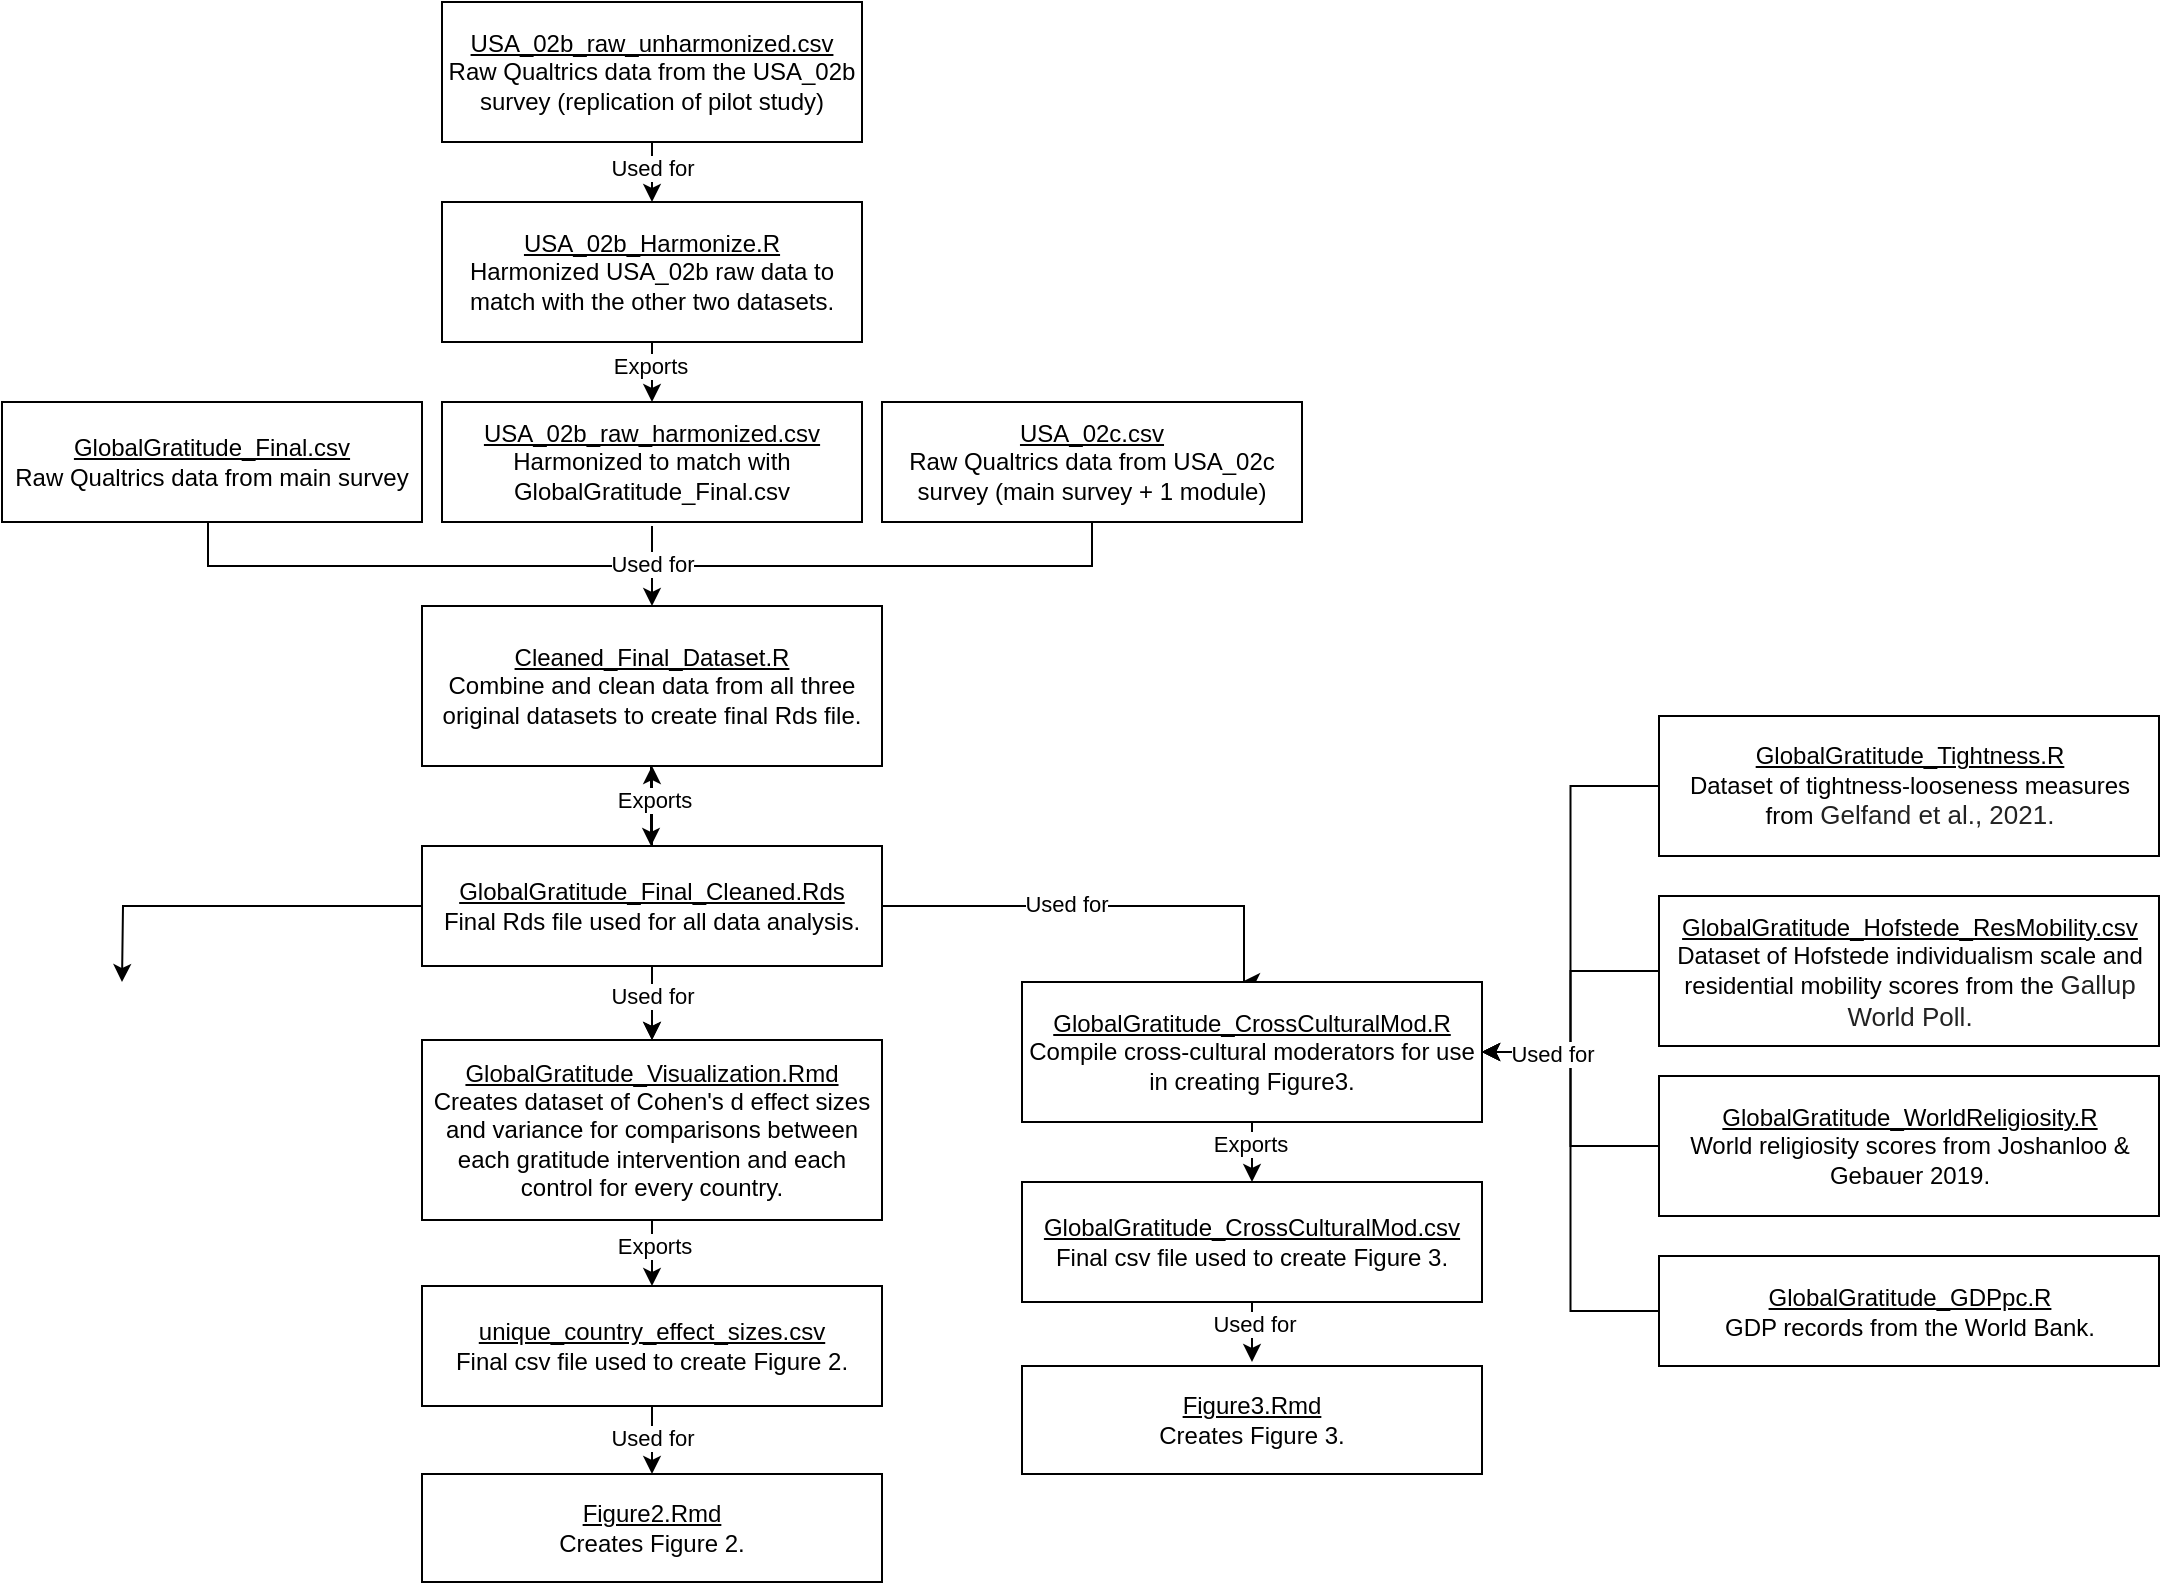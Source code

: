 <mxfile version="26.2.14">
  <diagram name="Page-1" id="geDB2yIjoZFIldEb_VjC">
    <mxGraphModel dx="1426" dy="871" grid="1" gridSize="10" guides="1" tooltips="1" connect="1" arrows="1" fold="1" page="1" pageScale="1" pageWidth="850" pageHeight="1100" math="0" shadow="0">
      <root>
        <mxCell id="0" />
        <mxCell id="1" parent="0" />
        <mxCell id="z9q1VAa0Q0Au0Lvns-ut-14" style="edgeStyle=orthogonalEdgeStyle;rounded=0;orthogonalLoop=1;jettySize=auto;html=1;endArrow=none;startFill=0;entryX=0.524;entryY=1;entryDx=0;entryDy=0;entryPerimeter=0;" parent="1" source="De1eZjqfpODv19dZXhUb-1" target="De1eZjqfpODv19dZXhUb-7" edge="1">
          <mxGeometry relative="1" as="geometry">
            <mxPoint x="642.5" y="332" as="targetPoint" />
            <mxPoint x="202.5" y="332" as="sourcePoint" />
            <Array as="points">
              <mxPoint x="203" y="352" />
              <mxPoint x="645" y="352" />
              <mxPoint x="645" y="322" />
            </Array>
          </mxGeometry>
        </mxCell>
        <mxCell id="De1eZjqfpODv19dZXhUb-1" value="&lt;u&gt;GlobalGratitude_Final.csv&lt;/u&gt;&lt;div&gt;Raw Qualtrics data from main survey&lt;/div&gt;" style="rounded=0;whiteSpace=wrap;html=1;" parent="1" vertex="1">
          <mxGeometry x="100" y="270" width="210" height="60" as="geometry" />
        </mxCell>
        <mxCell id="z9q1VAa0Q0Au0Lvns-ut-27" style="edgeStyle=orthogonalEdgeStyle;rounded=0;orthogonalLoop=1;jettySize=auto;html=1;exitX=0.5;exitY=1;exitDx=0;exitDy=0;entryX=0.5;entryY=0;entryDx=0;entryDy=0;" parent="1" source="De1eZjqfpODv19dZXhUb-2" target="z9q1VAa0Q0Au0Lvns-ut-26" edge="1">
          <mxGeometry relative="1" as="geometry" />
        </mxCell>
        <mxCell id="z9q1VAa0Q0Au0Lvns-ut-28" value="Used for" style="edgeLabel;html=1;align=center;verticalAlign=middle;resizable=0;points=[];" parent="z9q1VAa0Q0Au0Lvns-ut-27" vertex="1" connectable="0">
          <mxGeometry x="-0.133" relative="1" as="geometry">
            <mxPoint as="offset" />
          </mxGeometry>
        </mxCell>
        <mxCell id="De1eZjqfpODv19dZXhUb-2" value="&lt;u&gt;USA_02b_raw_unharmonized.csv&lt;/u&gt;&lt;div&gt;Raw Qualtrics data from the USA_02b survey (replication of pilot study)&lt;/div&gt;" style="rounded=0;whiteSpace=wrap;html=1;" parent="1" vertex="1">
          <mxGeometry x="320" y="70" width="210" height="70" as="geometry" />
        </mxCell>
        <mxCell id="De1eZjqfpODv19dZXhUb-6" value="&lt;u&gt;USA_02b_raw_harmonized.csv&lt;/u&gt;&lt;div&gt;Harmonized to match with GlobalGratitude_Final.csv&lt;/div&gt;" style="rounded=0;whiteSpace=wrap;html=1;" parent="1" vertex="1">
          <mxGeometry x="320" y="270" width="210" height="60" as="geometry" />
        </mxCell>
        <mxCell id="De1eZjqfpODv19dZXhUb-7" value="&lt;div&gt;&lt;u&gt;USA_02c.csv&lt;/u&gt;&lt;/div&gt;&lt;div&gt;Raw Qualtrics data from USA_02c survey (main survey + 1 module)&lt;/div&gt;" style="rounded=0;whiteSpace=wrap;html=1;" parent="1" vertex="1">
          <mxGeometry x="540" y="270" width="210" height="60" as="geometry" />
        </mxCell>
        <mxCell id="z9q1VAa0Q0Au0Lvns-ut-19" style="edgeStyle=orthogonalEdgeStyle;rounded=0;orthogonalLoop=1;jettySize=auto;html=1;exitX=0.5;exitY=1;exitDx=0;exitDy=0;entryX=0.5;entryY=0;entryDx=0;entryDy=0;" parent="1" source="De1eZjqfpODv19dZXhUb-10" target="De1eZjqfpODv19dZXhUb-14" edge="1">
          <mxGeometry relative="1" as="geometry" />
        </mxCell>
        <mxCell id="RnCf14qXrR9SS4oPR-BJ-1" value="" style="edgeStyle=orthogonalEdgeStyle;rounded=0;orthogonalLoop=1;jettySize=auto;html=1;" edge="1" parent="1" source="De1eZjqfpODv19dZXhUb-10" target="De1eZjqfpODv19dZXhUb-18">
          <mxGeometry relative="1" as="geometry" />
        </mxCell>
        <mxCell id="RnCf14qXrR9SS4oPR-BJ-6" value="" style="edgeStyle=orthogonalEdgeStyle;rounded=0;orthogonalLoop=1;jettySize=auto;html=1;" edge="1" parent="1" source="De1eZjqfpODv19dZXhUb-10" target="De1eZjqfpODv19dZXhUb-14">
          <mxGeometry relative="1" as="geometry" />
        </mxCell>
        <mxCell id="RnCf14qXrR9SS4oPR-BJ-10" value="Used for" style="edgeLabel;html=1;align=center;verticalAlign=middle;resizable=0;points=[];" vertex="1" connectable="0" parent="RnCf14qXrR9SS4oPR-BJ-6">
          <mxGeometry x="-0.302" relative="1" as="geometry">
            <mxPoint as="offset" />
          </mxGeometry>
        </mxCell>
        <mxCell id="RnCf14qXrR9SS4oPR-BJ-9" style="edgeStyle=orthogonalEdgeStyle;rounded=0;orthogonalLoop=1;jettySize=auto;html=1;exitX=0;exitY=0.5;exitDx=0;exitDy=0;" edge="1" parent="1" source="De1eZjqfpODv19dZXhUb-10">
          <mxGeometry relative="1" as="geometry">
            <mxPoint x="160" y="560" as="targetPoint" />
          </mxGeometry>
        </mxCell>
        <mxCell id="RnCf14qXrR9SS4oPR-BJ-11" style="edgeStyle=orthogonalEdgeStyle;rounded=0;orthogonalLoop=1;jettySize=auto;html=1;exitX=1;exitY=0.5;exitDx=0;exitDy=0;" edge="1" parent="1" source="De1eZjqfpODv19dZXhUb-10">
          <mxGeometry relative="1" as="geometry">
            <mxPoint x="720" y="560" as="targetPoint" />
            <Array as="points">
              <mxPoint x="721" y="522" />
            </Array>
          </mxGeometry>
        </mxCell>
        <mxCell id="RnCf14qXrR9SS4oPR-BJ-29" value="Used for" style="edgeLabel;html=1;align=center;verticalAlign=middle;resizable=0;points=[];" vertex="1" connectable="0" parent="RnCf14qXrR9SS4oPR-BJ-11">
          <mxGeometry x="-0.169" y="1" relative="1" as="geometry">
            <mxPoint as="offset" />
          </mxGeometry>
        </mxCell>
        <mxCell id="De1eZjqfpODv19dZXhUb-10" value="&lt;u&gt;GlobalGratitude_Final_Cleaned.Rds&lt;/u&gt;&lt;div&gt;Final Rds file used for all data analysis.&lt;/div&gt;" style="rounded=0;whiteSpace=wrap;html=1;" parent="1" vertex="1">
          <mxGeometry x="310" y="492" width="230" height="60" as="geometry" />
        </mxCell>
        <mxCell id="z9q1VAa0Q0Au0Lvns-ut-21" style="edgeStyle=orthogonalEdgeStyle;rounded=0;orthogonalLoop=1;jettySize=auto;html=1;exitX=0.5;exitY=1;exitDx=0;exitDy=0;entryX=0.5;entryY=0;entryDx=0;entryDy=0;" parent="1" source="De1eZjqfpODv19dZXhUb-14" target="De1eZjqfpODv19dZXhUb-15" edge="1">
          <mxGeometry relative="1" as="geometry" />
        </mxCell>
        <mxCell id="z9q1VAa0Q0Au0Lvns-ut-22" value="Exports" style="edgeLabel;html=1;align=center;verticalAlign=middle;resizable=0;points=[];" parent="z9q1VAa0Q0Au0Lvns-ut-21" vertex="1" connectable="0">
          <mxGeometry y="1" relative="1" as="geometry">
            <mxPoint y="-4" as="offset" />
          </mxGeometry>
        </mxCell>
        <mxCell id="De1eZjqfpODv19dZXhUb-14" value="&lt;u&gt;GlobalGratitude_Visualization.Rmd&lt;/u&gt;&lt;div&gt;Creates dataset of Cohen&#39;s d effect sizes and variance for comparisons between each gratitude intervention and each control for every country.&lt;/div&gt;" style="rounded=0;whiteSpace=wrap;html=1;" parent="1" vertex="1">
          <mxGeometry x="310" y="589" width="230" height="90" as="geometry" />
        </mxCell>
        <mxCell id="z9q1VAa0Q0Au0Lvns-ut-24" style="edgeStyle=orthogonalEdgeStyle;rounded=0;orthogonalLoop=1;jettySize=auto;html=1;exitX=0.5;exitY=1;exitDx=0;exitDy=0;entryX=0.5;entryY=0;entryDx=0;entryDy=0;" parent="1" source="De1eZjqfpODv19dZXhUb-15" target="z9q1VAa0Q0Au0Lvns-ut-23" edge="1">
          <mxGeometry relative="1" as="geometry" />
        </mxCell>
        <mxCell id="z9q1VAa0Q0Au0Lvns-ut-25" value="Used for" style="edgeLabel;html=1;align=center;verticalAlign=middle;resizable=0;points=[];" parent="z9q1VAa0Q0Au0Lvns-ut-24" vertex="1" connectable="0">
          <mxGeometry x="-0.067" relative="1" as="geometry">
            <mxPoint as="offset" />
          </mxGeometry>
        </mxCell>
        <mxCell id="De1eZjqfpODv19dZXhUb-15" value="&lt;u&gt;unique_country_effect_sizes.csv&lt;/u&gt;&lt;br&gt;&lt;div&gt;Final csv file used to create Figure 2.&lt;/div&gt;" style="rounded=0;whiteSpace=wrap;html=1;" parent="1" vertex="1">
          <mxGeometry x="310" y="712" width="230" height="60" as="geometry" />
        </mxCell>
        <mxCell id="De1eZjqfpODv19dZXhUb-16" style="edgeStyle=orthogonalEdgeStyle;rounded=0;orthogonalLoop=1;jettySize=auto;html=1;exitX=0.5;exitY=1;exitDx=0;exitDy=0;" parent="1" edge="1">
          <mxGeometry relative="1" as="geometry">
            <mxPoint x="424.5" y="442" as="sourcePoint" />
            <mxPoint x="424.5" y="492" as="targetPoint" />
          </mxGeometry>
        </mxCell>
        <mxCell id="De1eZjqfpODv19dZXhUb-17" value="Exports" style="edgeLabel;html=1;align=center;verticalAlign=middle;resizable=0;points=[];" parent="De1eZjqfpODv19dZXhUb-16" vertex="1" connectable="0">
          <mxGeometry x="0.04" relative="1" as="geometry">
            <mxPoint x="1" y="1" as="offset" />
          </mxGeometry>
        </mxCell>
        <mxCell id="De1eZjqfpODv19dZXhUb-18" value="&lt;u&gt;Cleaned_Final_Dataset.R&lt;/u&gt;&lt;div&gt;Combine and clean data from all three original datasets to create final Rds file.&lt;/div&gt;" style="rounded=0;whiteSpace=wrap;html=1;" parent="1" vertex="1">
          <mxGeometry x="310" y="372" width="230" height="80" as="geometry" />
        </mxCell>
        <mxCell id="z9q1VAa0Q0Au0Lvns-ut-6" value="" style="endArrow=classic;html=1;rounded=0;entryX=0.5;entryY=0;entryDx=0;entryDy=0;" parent="1" target="De1eZjqfpODv19dZXhUb-18" edge="1">
          <mxGeometry width="50" height="50" relative="1" as="geometry">
            <mxPoint x="425" y="332" as="sourcePoint" />
            <mxPoint x="425" y="362" as="targetPoint" />
          </mxGeometry>
        </mxCell>
        <mxCell id="z9q1VAa0Q0Au0Lvns-ut-7" value="Used for" style="edgeLabel;html=1;align=center;verticalAlign=middle;resizable=0;points=[];" parent="z9q1VAa0Q0Au0Lvns-ut-6" vertex="1" connectable="0">
          <mxGeometry x="-0.156" y="1" relative="1" as="geometry">
            <mxPoint x="-1" y="2" as="offset" />
          </mxGeometry>
        </mxCell>
        <mxCell id="z9q1VAa0Q0Au0Lvns-ut-23" value="&lt;div&gt;&lt;u&gt;Figure2.Rmd&lt;/u&gt;&lt;/div&gt;&lt;div&gt;Creates Figure 2.&lt;/div&gt;" style="rounded=0;whiteSpace=wrap;html=1;" parent="1" vertex="1">
          <mxGeometry x="310" y="806" width="230" height="54" as="geometry" />
        </mxCell>
        <mxCell id="z9q1VAa0Q0Au0Lvns-ut-29" style="edgeStyle=orthogonalEdgeStyle;rounded=0;orthogonalLoop=1;jettySize=auto;html=1;exitX=0.5;exitY=1;exitDx=0;exitDy=0;entryX=0.5;entryY=0;entryDx=0;entryDy=0;" parent="1" source="z9q1VAa0Q0Au0Lvns-ut-26" target="De1eZjqfpODv19dZXhUb-6" edge="1">
          <mxGeometry relative="1" as="geometry" />
        </mxCell>
        <mxCell id="z9q1VAa0Q0Au0Lvns-ut-30" value="Exports" style="edgeLabel;html=1;align=center;verticalAlign=middle;resizable=0;points=[];" parent="z9q1VAa0Q0Au0Lvns-ut-29" vertex="1" connectable="0">
          <mxGeometry x="0.067" y="-1" relative="1" as="geometry">
            <mxPoint y="-4" as="offset" />
          </mxGeometry>
        </mxCell>
        <mxCell id="z9q1VAa0Q0Au0Lvns-ut-26" value="&lt;div&gt;&lt;u&gt;USA_02b_Harmonize.R&lt;/u&gt;&lt;/div&gt;&lt;div&gt;Harmonized USA_02b raw data to match with the other two datasets.&lt;/div&gt;" style="rounded=0;whiteSpace=wrap;html=1;" parent="1" vertex="1">
          <mxGeometry x="320" y="170" width="210" height="70" as="geometry" />
        </mxCell>
        <mxCell id="RnCf14qXrR9SS4oPR-BJ-32" style="edgeStyle=orthogonalEdgeStyle;rounded=0;orthogonalLoop=1;jettySize=auto;html=1;exitX=0.5;exitY=1;exitDx=0;exitDy=0;entryX=0.5;entryY=0;entryDx=0;entryDy=0;" edge="1" parent="1" source="RnCf14qXrR9SS4oPR-BJ-13" target="RnCf14qXrR9SS4oPR-BJ-30">
          <mxGeometry relative="1" as="geometry" />
        </mxCell>
        <mxCell id="RnCf14qXrR9SS4oPR-BJ-33" value="Exports" style="edgeLabel;html=1;align=center;verticalAlign=middle;resizable=0;points=[];" vertex="1" connectable="0" parent="RnCf14qXrR9SS4oPR-BJ-32">
          <mxGeometry x="0.133" y="-1" relative="1" as="geometry">
            <mxPoint y="-6" as="offset" />
          </mxGeometry>
        </mxCell>
        <mxCell id="RnCf14qXrR9SS4oPR-BJ-13" value="&lt;u&gt;GlobalGratitude_CrossCulturalMod.R&lt;/u&gt;&lt;div&gt;Compile cross-cultural moderators for use in creating Figure3.&lt;/div&gt;" style="rounded=0;whiteSpace=wrap;html=1;" vertex="1" parent="1">
          <mxGeometry x="610" y="560" width="230" height="70" as="geometry" />
        </mxCell>
        <mxCell id="RnCf14qXrR9SS4oPR-BJ-18" style="edgeStyle=orthogonalEdgeStyle;rounded=0;orthogonalLoop=1;jettySize=auto;html=1;exitX=0;exitY=0.5;exitDx=0;exitDy=0;entryX=1;entryY=0.5;entryDx=0;entryDy=0;" edge="1" parent="1" source="RnCf14qXrR9SS4oPR-BJ-14" target="RnCf14qXrR9SS4oPR-BJ-13">
          <mxGeometry relative="1" as="geometry" />
        </mxCell>
        <mxCell id="RnCf14qXrR9SS4oPR-BJ-14" value="&lt;u&gt;GlobalGratitude_Tightness.R&lt;/u&gt;&lt;div&gt;Dataset of tightness-looseness measures from&amp;nbsp;&lt;span style=&quot;background-color: rgb(255, 255, 255); color: rgb(34, 34, 34); font-family: Arial, sans-serif; font-size: 13px; text-align: start;&quot;&gt;Gelfand et al., 2021.&lt;/span&gt;&lt;/div&gt;" style="rounded=0;whiteSpace=wrap;html=1;" vertex="1" parent="1">
          <mxGeometry x="928.5" y="427" width="250" height="70" as="geometry" />
        </mxCell>
        <mxCell id="RnCf14qXrR9SS4oPR-BJ-25" style="edgeStyle=orthogonalEdgeStyle;rounded=0;orthogonalLoop=1;jettySize=auto;html=1;entryX=1;entryY=0.5;entryDx=0;entryDy=0;" edge="1" parent="1" source="RnCf14qXrR9SS4oPR-BJ-15" target="RnCf14qXrR9SS4oPR-BJ-13">
          <mxGeometry relative="1" as="geometry" />
        </mxCell>
        <mxCell id="RnCf14qXrR9SS4oPR-BJ-15" value="&lt;div&gt;&lt;u&gt;GlobalGratitude_Hofstede_ResMobility.csv&lt;/u&gt;&lt;/div&gt;&lt;div&gt;Dataset of Hofstede individualism scale and residential mobility scores from the&amp;nbsp;&lt;span style=&quot;background-color: rgb(255, 255, 255); color: rgb(34, 34, 34); font-family: Arial, Helvetica, sans-serif; font-size: small; text-align: start;&quot;&gt;Gallup World Poll.&lt;/span&gt;&lt;/div&gt;" style="rounded=0;whiteSpace=wrap;html=1;" vertex="1" parent="1">
          <mxGeometry x="928.5" y="517" width="250" height="75" as="geometry" />
        </mxCell>
        <mxCell id="RnCf14qXrR9SS4oPR-BJ-26" style="edgeStyle=orthogonalEdgeStyle;rounded=0;orthogonalLoop=1;jettySize=auto;html=1;exitX=0;exitY=0.5;exitDx=0;exitDy=0;entryX=1;entryY=0.5;entryDx=0;entryDy=0;" edge="1" parent="1" source="RnCf14qXrR9SS4oPR-BJ-16" target="RnCf14qXrR9SS4oPR-BJ-13">
          <mxGeometry relative="1" as="geometry" />
        </mxCell>
        <mxCell id="RnCf14qXrR9SS4oPR-BJ-16" value="&lt;u&gt;GlobalGratitude_WorldReligiosity.R&lt;/u&gt;&lt;div&gt;World religiosity scores from Joshanloo &amp;amp; Gebauer 2019.&lt;/div&gt;" style="rounded=0;whiteSpace=wrap;html=1;" vertex="1" parent="1">
          <mxGeometry x="928.5" y="607" width="250" height="70" as="geometry" />
        </mxCell>
        <mxCell id="RnCf14qXrR9SS4oPR-BJ-20" style="edgeStyle=orthogonalEdgeStyle;rounded=0;orthogonalLoop=1;jettySize=auto;html=1;entryX=1;entryY=0.5;entryDx=0;entryDy=0;" edge="1" parent="1" source="RnCf14qXrR9SS4oPR-BJ-17" target="RnCf14qXrR9SS4oPR-BJ-13">
          <mxGeometry relative="1" as="geometry" />
        </mxCell>
        <mxCell id="RnCf14qXrR9SS4oPR-BJ-27" value="Used for" style="edgeLabel;html=1;align=center;verticalAlign=middle;resizable=0;points=[];" vertex="1" connectable="0" parent="RnCf14qXrR9SS4oPR-BJ-20">
          <mxGeometry x="0.678" y="1" relative="1" as="geometry">
            <mxPoint as="offset" />
          </mxGeometry>
        </mxCell>
        <mxCell id="RnCf14qXrR9SS4oPR-BJ-17" value="&lt;u&gt;GlobalGratitude_GDPpc.R&lt;/u&gt;&lt;div&gt;GDP records from the World Bank.&lt;/div&gt;" style="rounded=0;whiteSpace=wrap;html=1;" vertex="1" parent="1">
          <mxGeometry x="928.5" y="697" width="250" height="55" as="geometry" />
        </mxCell>
        <mxCell id="RnCf14qXrR9SS4oPR-BJ-35" style="edgeStyle=orthogonalEdgeStyle;rounded=0;orthogonalLoop=1;jettySize=auto;html=1;exitX=0.5;exitY=1;exitDx=0;exitDy=0;" edge="1" parent="1" source="RnCf14qXrR9SS4oPR-BJ-30">
          <mxGeometry relative="1" as="geometry">
            <mxPoint x="725" y="750" as="targetPoint" />
          </mxGeometry>
        </mxCell>
        <mxCell id="RnCf14qXrR9SS4oPR-BJ-36" value="Used for" style="edgeLabel;html=1;align=center;verticalAlign=middle;resizable=0;points=[];" vertex="1" connectable="0" parent="RnCf14qXrR9SS4oPR-BJ-35">
          <mxGeometry x="-0.133" y="2" relative="1" as="geometry">
            <mxPoint x="-1" y="-2" as="offset" />
          </mxGeometry>
        </mxCell>
        <mxCell id="RnCf14qXrR9SS4oPR-BJ-30" value="&lt;u&gt;GlobalGratitude_CrossCulturalMod.csv&lt;/u&gt;&lt;br&gt;&lt;div&gt;Final csv file used to create Figure 3.&lt;/div&gt;" style="rounded=0;whiteSpace=wrap;html=1;" vertex="1" parent="1">
          <mxGeometry x="610" y="660" width="230" height="60" as="geometry" />
        </mxCell>
        <mxCell id="RnCf14qXrR9SS4oPR-BJ-34" value="&lt;div&gt;&lt;u&gt;Figure3.Rmd&lt;/u&gt;&lt;/div&gt;&lt;div&gt;Creates Figure 3.&lt;/div&gt;" style="rounded=0;whiteSpace=wrap;html=1;" vertex="1" parent="1">
          <mxGeometry x="610" y="752" width="230" height="54" as="geometry" />
        </mxCell>
      </root>
    </mxGraphModel>
  </diagram>
</mxfile>
